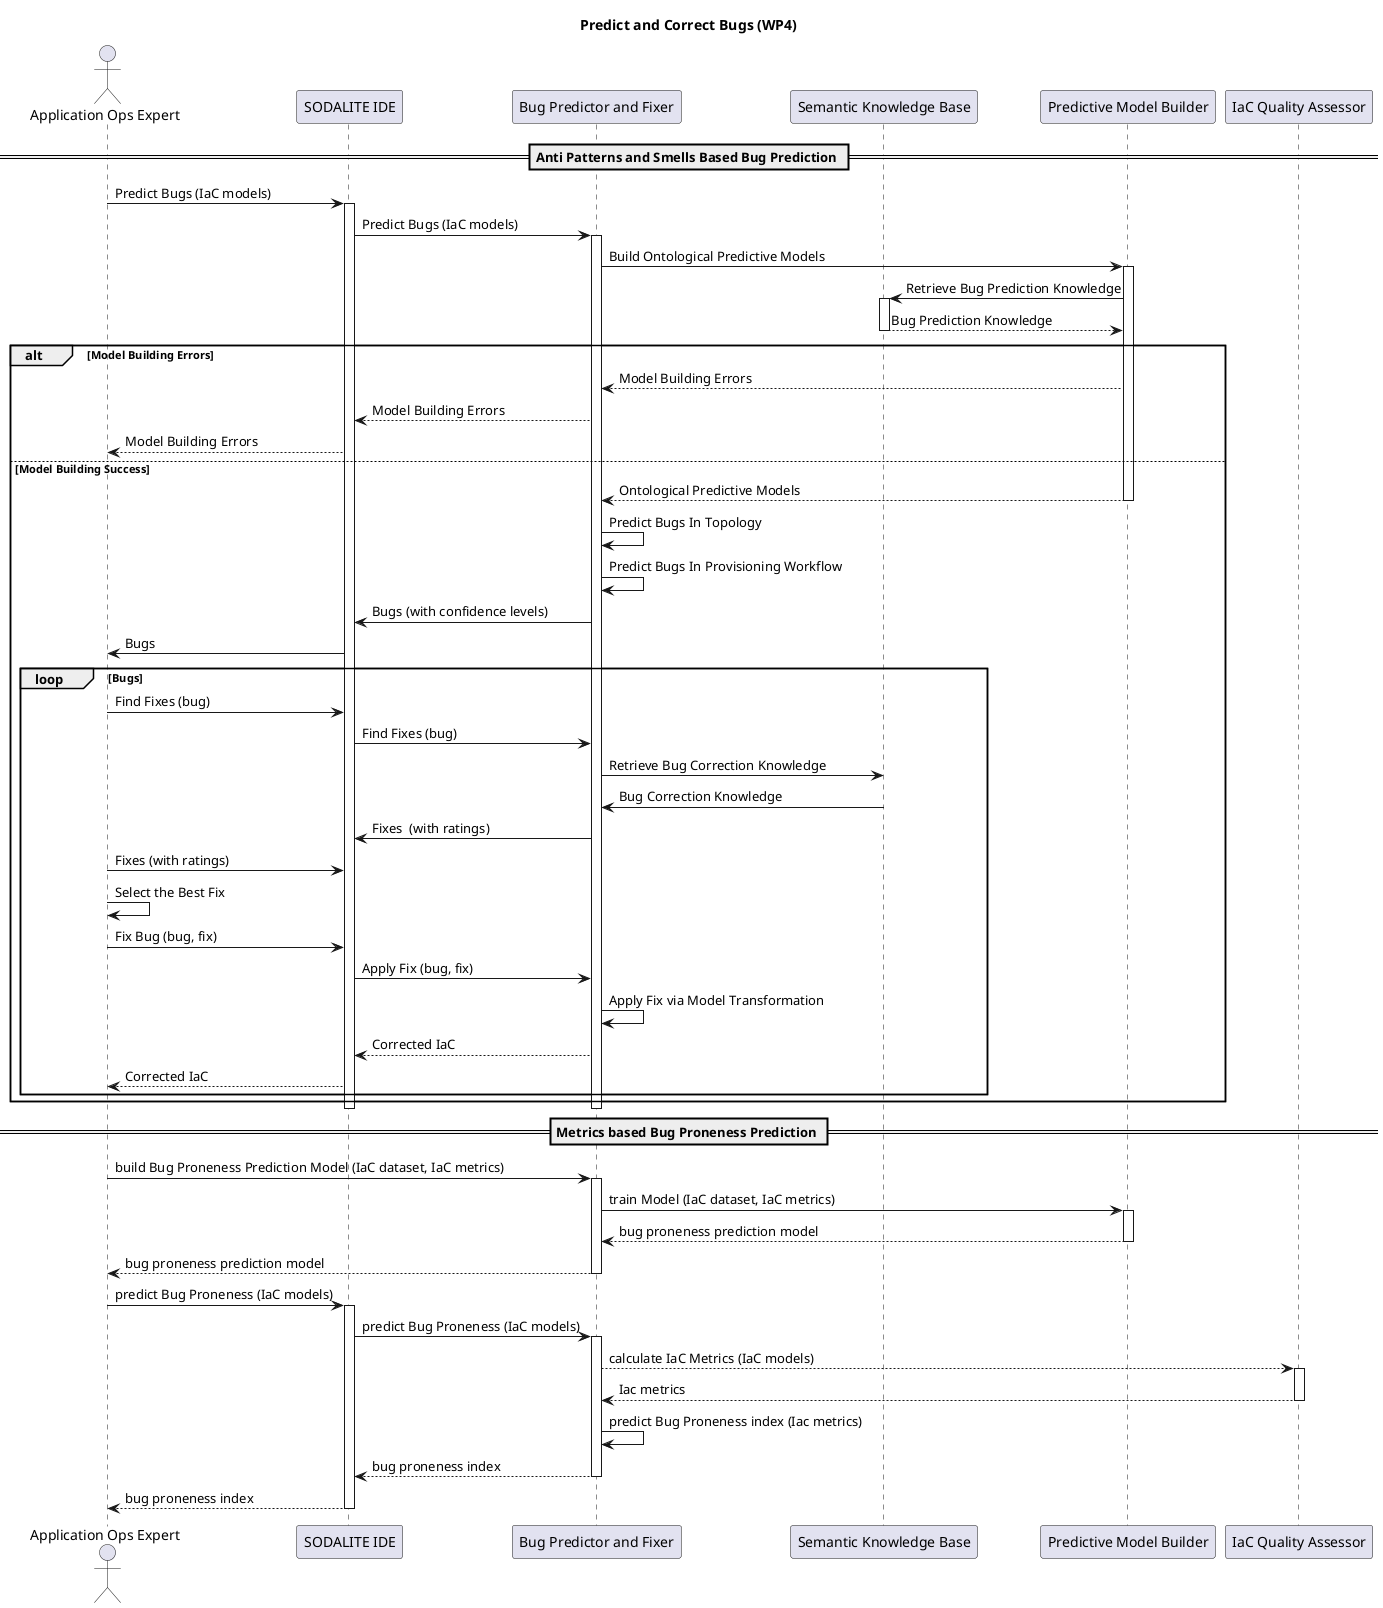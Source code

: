 @startuml

title Predict and Correct Bugs (WP4)
actor "Application Ops Expert" as ops
participant "SODALITE IDE" as sic
participant "Bug Predictor and Fixer" as bp
participant "Semantic Knowledge Base" as skb
participant "Predictive Model Builder" as pmb
participant "IaC Quality Assessor" as iqa

== Anti Patterns and Smells Based Bug Prediction ==

ops-> sic: Predict Bugs (IaC models)
activate sic
sic-> bp: Predict Bugs (IaC models)
activate bp
bp -> pmb: Build Ontological Predictive Models
activate pmb
pmb -> skb: Retrieve Bug Prediction Knowledge
activate skb
skb --> pmb: Bug Prediction Knowledge
deactivate skb
alt Model Building Errors
    pmb --> bp: Model Building Errors
    bp --> sic: Model Building Errors
    sic --> ops: Model Building Errors
else Model Building Success
    pmb --> bp: Ontological Predictive Models
    deactivate pmb
    bp -> bp: Predict Bugs In Topology
    bp -> bp: Predict Bugs In Provisioning Workflow
    bp -> sic: Bugs (with confidence levels)
    sic -> ops: Bugs
    loop Bugs
       ops -> sic: Find Fixes (bug)
       sic -> bp:  Find Fixes (bug)
       bp-> skb: Retrieve Bug Correction Knowledge
       skb -> bp: Bug Correction Knowledge
       bp -> sic: Fixes  (with ratings)
       ops -> sic: Fixes (with ratings)
       ops -> ops: Select the Best Fix
       ops -> sic: Fix Bug (bug, fix)
       sic -> bp : Apply Fix (bug, fix)
       bp -> bp :  Apply Fix via Model Transformation
       bp --> sic: Corrected IaC
       sic --> ops: Corrected IaC
    end
end
deactivate bp
deactivate sic

== Metrics based Bug Proneness Prediction ==

ops -> bp: build Bug Proneness Prediction Model (IaC dataset, IaC metrics)
activate bp
bp -> pmb: train Model (IaC dataset, IaC metrics)
activate pmb
pmb --> bp: bug proneness prediction model
deactivate pmb
bp --> ops: bug proneness prediction model
deactivate bp
ops -> sic: predict Bug Proneness (IaC models)
activate sic
sic -> bp: predict Bug Proneness (IaC models)
activate bp
bp --> iqa: calculate IaC Metrics (IaC models)
activate iqa
iqa --> bp: Iac metrics
deactivate iqa
bp -> bp : predict Bug Proneness index (Iac metrics)
bp --> sic: bug proneness index
deactivate bp
sic --> ops: bug proneness index
deactivate sic

@enduml
